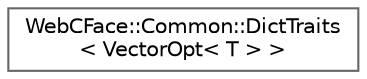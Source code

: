 digraph "Graphical Class Hierarchy"
{
 // LATEX_PDF_SIZE
  bgcolor="transparent";
  edge [fontname=Helvetica,fontsize=10,labelfontname=Helvetica,labelfontsize=10];
  node [fontname=Helvetica,fontsize=10,shape=box,height=0.2,width=0.4];
  rankdir="LR";
  Node0 [id="Node000000",label="WebCFace::Common::DictTraits\l\< VectorOpt\< T \> \>",height=0.2,width=0.4,color="grey40", fillcolor="white", style="filled",URL="$structWebCFace_1_1Common_1_1DictTraits_3_01VectorOpt_3_01T_01_4_01_4.html",tooltip="内部データ(VectorOpt<T>)とユーザーが取得したいデータ(ValueType)を相互変換するTrait"];
}
